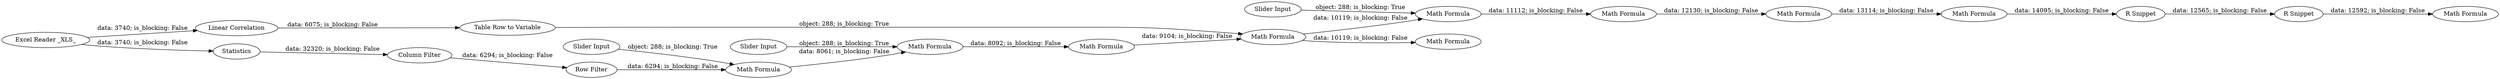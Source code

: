 digraph {
	"5064807615644109306_84" [label="Math Formula"]
	"5064807615644109306_51" [label="Math Formula"]
	"5064807615644109306_45" [label="Math Formula"]
	"5064807615644109306_48" [label="Math Formula"]
	"5064807615644109306_41" [label="Slider Input"]
	"5064807615644109306_31" [label="R Snippet"]
	"5064807615644109306_6" [label="Column Filter"]
	"5064807615644109306_40" [label="Row Filter"]
	"5064807615644109306_44" [label="Math Formula"]
	"5064807615644109306_42" [label="Math Formula"]
	"5064807615644109306_39" [label="Math Formula"]
	"5064807615644109306_1" [label="Excel Reader _XLS_"]
	"5064807615644109306_61" [label="Table Row to Variable"]
	"5064807615644109306_49" [label="Math Formula"]
	"5064807615644109306_50" [label="R Snippet"]
	"5064807615644109306_85" [label="Slider Input"]
	"5064807615644109306_47" [label="Math Formula"]
	"5064807615644109306_77" [label="Linear Correlation"]
	"5064807615644109306_2" [label=Statistics]
	"5064807615644109306_46" [label="Math Formula"]
	"5064807615644109306_43" [label="Slider Input"]
	"5064807615644109306_44" -> "5064807615644109306_48" [label="data: 9104; is_blocking: False"]
	"5064807615644109306_61" -> "5064807615644109306_48" [label="object: 288; is_blocking: True"]
	"5064807615644109306_45" -> "5064807615644109306_46" [label="data: 11112; is_blocking: False"]
	"5064807615644109306_49" -> "5064807615644109306_31" [label="data: 14095; is_blocking: False"]
	"5064807615644109306_77" -> "5064807615644109306_61" [label="data: 6075; is_blocking: False"]
	"5064807615644109306_48" -> "5064807615644109306_45" [label="data: 10119; is_blocking: False"]
	"5064807615644109306_1" -> "5064807615644109306_2" [label="data: 3740; is_blocking: False"]
	"5064807615644109306_41" -> "5064807615644109306_39" [label="object: 288; is_blocking: True"]
	"5064807615644109306_43" -> "5064807615644109306_42" [label="object: 288; is_blocking: True"]
	"5064807615644109306_47" -> "5064807615644109306_49" [label="data: 13114; is_blocking: False"]
	"5064807615644109306_46" -> "5064807615644109306_47" [label="data: 12130; is_blocking: False"]
	"5064807615644109306_48" -> "5064807615644109306_84" [label="data: 10119; is_blocking: False"]
	"5064807615644109306_39" -> "5064807615644109306_42" [label="data: 8061; is_blocking: False"]
	"5064807615644109306_40" -> "5064807615644109306_39" [label="data: 6294; is_blocking: False"]
	"5064807615644109306_42" -> "5064807615644109306_44" [label="data: 8092; is_blocking: False"]
	"5064807615644109306_6" -> "5064807615644109306_40" [label="data: 6294; is_blocking: False"]
	"5064807615644109306_50" -> "5064807615644109306_51" [label="data: 12592; is_blocking: False"]
	"5064807615644109306_31" -> "5064807615644109306_50" [label="data: 12565; is_blocking: False"]
	"5064807615644109306_2" -> "5064807615644109306_6" [label="data: 32320; is_blocking: False"]
	"5064807615644109306_1" -> "5064807615644109306_77" [label="data: 3740; is_blocking: False"]
	"5064807615644109306_85" -> "5064807615644109306_45" [label="object: 288; is_blocking: True"]
	rankdir=LR
}
